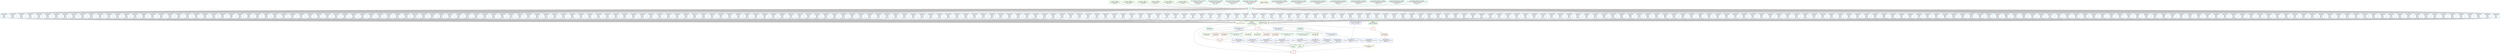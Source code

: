 digraph snakemake_dag {
    graph[bgcolor=white, margin=0];
    node[shape=box, style=rounded, fontname=sans,                 fontsize=10, penwidth=2];
    edge[penwidth=2, color=grey];
	0[label = "all", color = "0.00 0.6 0.85", style="rounded"];
	1[label = "report\nsuffix: pdf", color = "0.34 0.6 0.85", style="rounded"];
	2[label = "copy_report_file\nfilename: supply-shares\nsuffix: png", color = "0.62 0.6 0.85", style="rounded"];
	3[label = "visualise_supply_shares\nplot_suffix: png", color = "0.58 0.6 0.85", style="rounded"];
	4[label = "aggregated_results\nresolution: continental", color = "0.30 0.6 0.85", style="rounded"];
	5[label = "run_continental\noffshore: 100\nroof: 0\nutil: 0\nwind: 0", color = "0.56 0.6 0.85", style="rounded"];
	6[label = "model", color = "0.43 0.6 0.85", style="rounded"];
	7[label = "copy_euro_calliope\ndefinition_file: interest-rate\nsuffix: yaml", color = "0.28 0.6 0.85", style="rounded"];
	8[label = "copy_euro_calliope\ndefinition_file: renewable-techs\nsuffix: yaml", color = "0.28 0.6 0.85", style="rounded"];
	9[label = "copy_euro_calliope\ndefinition_file: storage-techs\nsuffix: yaml", color = "0.28 0.6 0.85", style="rounded"];
	10[label = "copy_euro_calliope\ndefinition_file: link-techs\nsuffix: yaml", color = "0.28 0.6 0.85", style="rounded"];
	11[label = "copy_euro_calliope\ndefinition_file: demand-techs\nsuffix: yaml", color = "0.28 0.6 0.85", style="rounded"];
	12[label = "copy_euro_calliope\ndefinition_file: build-metadata\nsuffix: yaml", color = "0.28 0.6 0.85", style="rounded"];
	13[label = "copy_resolution_specific_euro_calliope\ndefinition_file: locations\nresolution: continental\nsuffix: yaml", color = "0.45 0.6 0.85", style="rounded"];
	14[label = "copy_resolution_specific_euro_calliope\ndefinition_file: link-all-neighbours\nresolution: continental\nsuffix: yaml", color = "0.45 0.6 0.85", style="rounded"];
	15[label = "copy_resolution_specific_euro_calliope\ndefinition_file: electricity-demand\nresolution: continental\nsuffix: csv", color = "0.45 0.6 0.85", style="rounded"];
	16[label = "copy_resolution_specific_euro_calliope\ndefinition_file: directional-rooftop\nresolution: continental\nsuffix: yaml", color = "0.45 0.6 0.85", style="rounded"];
	17[label = "import_restrictions\nresolution: continental", color = "0.22 0.6 0.85", style="rounded"];
	18[label = "copy_resolution_specific_euro_calliope\ndefinition_file: capacityfactors-open-field-pv\nresolution: continental\nsuffix: csv", color = "0.45 0.6 0.85", style="rounded"];
	19[label = "copy_resolution_specific_euro_calliope\ndefinition_file: capacityfactors-rooftop-pv-n\nresolution: continental\nsuffix: csv", color = "0.45 0.6 0.85", style="rounded"];
	20[label = "copy_resolution_specific_euro_calliope\ndefinition_file: capacityfactors-rooftop-pv-e-w\nresolution: continental\nsuffix: csv", color = "0.45 0.6 0.85", style="rounded"];
	21[label = "copy_resolution_specific_euro_calliope\ndefinition_file: capacityfactors-rooftop-pv-s-flat\nresolution: continental\nsuffix: csv", color = "0.45 0.6 0.85", style="rounded"];
	22[label = "copy_resolution_specific_euro_calliope\ndefinition_file: capacityfactors-wind-offshore\nresolution: continental\nsuffix: csv", color = "0.45 0.6 0.85", style="rounded"];
	23[label = "copy_resolution_specific_euro_calliope\ndefinition_file: capacityfactors-wind-onshore\nresolution: continental\nsuffix: csv", color = "0.45 0.6 0.85", style="rounded"];
	24[label = "copy_resolution_specific_euro_calliope\ndefinition_file: capacityfactors-hydro-ror\nresolution: continental\nsuffix: csv", color = "0.45 0.6 0.85", style="rounded"];
	25[label = "copy_resolution_specific_euro_calliope\ndefinition_file: capacityfactors-hydro-reservoir-inflow\nresolution: continental\nsuffix: csv", color = "0.45 0.6 0.85", style="rounded"];
	26[label = "run_continental\noffshore: 90\nroof: 0\nutil: 0\nwind: 10", color = "0.56 0.6 0.85", style="rounded"];
	27[label = "run_continental\noffshore: 80\nroof: 0\nutil: 0\nwind: 20", color = "0.56 0.6 0.85", style="rounded"];
	28[label = "run_continental\noffshore: 70\nroof: 0\nutil: 0\nwind: 30", color = "0.56 0.6 0.85", style="rounded"];
	29[label = "run_continental\noffshore: 60\nroof: 0\nutil: 0\nwind: 40", color = "0.56 0.6 0.85", style="rounded"];
	30[label = "run_continental\noffshore: 50\nroof: 0\nutil: 0\nwind: 50", color = "0.56 0.6 0.85", style="rounded"];
	31[label = "run_continental\noffshore: 40\nroof: 0\nutil: 0\nwind: 60", color = "0.56 0.6 0.85", style="rounded"];
	32[label = "run_continental\noffshore: 30\nroof: 0\nutil: 0\nwind: 70", color = "0.56 0.6 0.85", style="rounded"];
	33[label = "run_continental\noffshore: 20\nroof: 0\nutil: 0\nwind: 80", color = "0.56 0.6 0.85", style="rounded"];
	34[label = "run_continental\noffshore: 10\nroof: 0\nutil: 0\nwind: 90", color = "0.56 0.6 0.85", style="rounded"];
	35[label = "run_continental\noffshore: 0\nroof: 0\nutil: 0\nwind: 100", color = "0.56 0.6 0.85", style="rounded"];
	36[label = "run_continental\noffshore: 90\nroof: 0\nutil: 10\nwind: 0", color = "0.56 0.6 0.85", style="rounded"];
	37[label = "run_continental\noffshore: 80\nroof: 0\nutil: 10\nwind: 10", color = "0.56 0.6 0.85", style="rounded"];
	38[label = "run_continental\noffshore: 70\nroof: 0\nutil: 10\nwind: 20", color = "0.56 0.6 0.85", style="rounded"];
	39[label = "run_continental\noffshore: 60\nroof: 0\nutil: 10\nwind: 30", color = "0.56 0.6 0.85", style="rounded"];
	40[label = "run_continental\noffshore: 50\nroof: 0\nutil: 10\nwind: 40", color = "0.56 0.6 0.85", style="rounded"];
	41[label = "run_continental\noffshore: 40\nroof: 0\nutil: 10\nwind: 50", color = "0.56 0.6 0.85", style="rounded"];
	42[label = "run_continental\noffshore: 30\nroof: 0\nutil: 10\nwind: 60", color = "0.56 0.6 0.85", style="rounded"];
	43[label = "run_continental\noffshore: 20\nroof: 0\nutil: 10\nwind: 70", color = "0.56 0.6 0.85", style="rounded"];
	44[label = "run_continental\noffshore: 10\nroof: 0\nutil: 10\nwind: 80", color = "0.56 0.6 0.85", style="rounded"];
	45[label = "run_continental\noffshore: 0\nroof: 0\nutil: 10\nwind: 90", color = "0.56 0.6 0.85", style="rounded"];
	46[label = "run_continental\noffshore: 80\nroof: 0\nutil: 20\nwind: 0", color = "0.56 0.6 0.85", style="rounded"];
	47[label = "run_continental\noffshore: 70\nroof: 0\nutil: 20\nwind: 10", color = "0.56 0.6 0.85", style="rounded"];
	48[label = "run_continental\noffshore: 60\nroof: 0\nutil: 20\nwind: 20", color = "0.56 0.6 0.85", style="rounded"];
	49[label = "run_continental\noffshore: 50\nroof: 0\nutil: 20\nwind: 30", color = "0.56 0.6 0.85", style="rounded"];
	50[label = "run_continental\noffshore: 40\nroof: 0\nutil: 20\nwind: 40", color = "0.56 0.6 0.85", style="rounded"];
	51[label = "run_continental\noffshore: 30\nroof: 0\nutil: 20\nwind: 50", color = "0.56 0.6 0.85", style="rounded"];
	52[label = "run_continental\noffshore: 20\nroof: 0\nutil: 20\nwind: 60", color = "0.56 0.6 0.85", style="rounded"];
	53[label = "run_continental\noffshore: 10\nroof: 0\nutil: 20\nwind: 70", color = "0.56 0.6 0.85", style="rounded"];
	54[label = "run_continental\noffshore: 0\nroof: 0\nutil: 20\nwind: 80", color = "0.56 0.6 0.85", style="rounded"];
	55[label = "run_continental\noffshore: 70\nroof: 0\nutil: 30\nwind: 0", color = "0.56 0.6 0.85", style="rounded"];
	56[label = "run_continental\noffshore: 60\nroof: 0\nutil: 30\nwind: 10", color = "0.56 0.6 0.85", style="rounded"];
	57[label = "run_continental\noffshore: 50\nroof: 0\nutil: 30\nwind: 20", color = "0.56 0.6 0.85", style="rounded"];
	58[label = "run_continental\noffshore: 40\nroof: 0\nutil: 30\nwind: 30", color = "0.56 0.6 0.85", style="rounded"];
	59[label = "run_continental\noffshore: 30\nroof: 0\nutil: 30\nwind: 40", color = "0.56 0.6 0.85", style="rounded"];
	60[label = "run_continental\noffshore: 20\nroof: 0\nutil: 30\nwind: 50", color = "0.56 0.6 0.85", style="rounded"];
	61[label = "run_continental\noffshore: 10\nroof: 0\nutil: 30\nwind: 60", color = "0.56 0.6 0.85", style="rounded"];
	62[label = "run_continental\noffshore: 0\nroof: 0\nutil: 30\nwind: 70", color = "0.56 0.6 0.85", style="rounded"];
	63[label = "run_continental\noffshore: 60\nroof: 0\nutil: 40\nwind: 0", color = "0.56 0.6 0.85", style="rounded"];
	64[label = "run_continental\noffshore: 50\nroof: 0\nutil: 40\nwind: 10", color = "0.56 0.6 0.85", style="rounded"];
	65[label = "run_continental\noffshore: 40\nroof: 0\nutil: 40\nwind: 20", color = "0.56 0.6 0.85", style="rounded"];
	66[label = "run_continental\noffshore: 30\nroof: 0\nutil: 40\nwind: 30", color = "0.56 0.6 0.85", style="rounded"];
	67[label = "run_continental\noffshore: 20\nroof: 0\nutil: 40\nwind: 40", color = "0.56 0.6 0.85", style="rounded"];
	68[label = "run_continental\noffshore: 10\nroof: 0\nutil: 40\nwind: 50", color = "0.56 0.6 0.85", style="rounded"];
	69[label = "run_continental\noffshore: 0\nroof: 0\nutil: 40\nwind: 60", color = "0.56 0.6 0.85", style="rounded"];
	70[label = "run_continental\noffshore: 50\nroof: 0\nutil: 50\nwind: 0", color = "0.56 0.6 0.85", style="rounded"];
	71[label = "run_continental\noffshore: 40\nroof: 0\nutil: 50\nwind: 10", color = "0.56 0.6 0.85", style="rounded"];
	72[label = "run_continental\noffshore: 30\nroof: 0\nutil: 50\nwind: 20", color = "0.56 0.6 0.85", style="rounded"];
	73[label = "run_continental\noffshore: 20\nroof: 0\nutil: 50\nwind: 30", color = "0.56 0.6 0.85", style="rounded"];
	74[label = "run_continental\noffshore: 10\nroof: 0\nutil: 50\nwind: 40", color = "0.56 0.6 0.85", style="rounded"];
	75[label = "run_continental\noffshore: 0\nroof: 0\nutil: 50\nwind: 50", color = "0.56 0.6 0.85", style="rounded"];
	76[label = "run_continental\noffshore: 40\nroof: 0\nutil: 60\nwind: 0", color = "0.56 0.6 0.85", style="rounded"];
	77[label = "run_continental\noffshore: 30\nroof: 0\nutil: 60\nwind: 10", color = "0.56 0.6 0.85", style="rounded"];
	78[label = "run_continental\noffshore: 20\nroof: 0\nutil: 60\nwind: 20", color = "0.56 0.6 0.85", style="rounded"];
	79[label = "run_continental\noffshore: 10\nroof: 0\nutil: 60\nwind: 30", color = "0.56 0.6 0.85", style="rounded"];
	80[label = "run_continental\noffshore: 0\nroof: 0\nutil: 60\nwind: 40", color = "0.56 0.6 0.85", style="rounded"];
	81[label = "run_continental\noffshore: 30\nroof: 0\nutil: 70\nwind: 0", color = "0.56 0.6 0.85", style="rounded"];
	82[label = "run_continental\noffshore: 20\nroof: 0\nutil: 70\nwind: 10", color = "0.56 0.6 0.85", style="rounded"];
	83[label = "run_continental\noffshore: 10\nroof: 0\nutil: 70\nwind: 20", color = "0.56 0.6 0.85", style="rounded"];
	84[label = "run_continental\noffshore: 0\nroof: 0\nutil: 70\nwind: 30", color = "0.56 0.6 0.85", style="rounded"];
	85[label = "run_continental\noffshore: 20\nroof: 0\nutil: 80\nwind: 0", color = "0.56 0.6 0.85", style="rounded"];
	86[label = "run_continental\noffshore: 10\nroof: 0\nutil: 80\nwind: 10", color = "0.56 0.6 0.85", style="rounded"];
	87[label = "run_continental\noffshore: 0\nroof: 0\nutil: 80\nwind: 20", color = "0.56 0.6 0.85", style="rounded"];
	88[label = "run_continental\noffshore: 10\nroof: 0\nutil: 90\nwind: 0", color = "0.56 0.6 0.85", style="rounded"];
	89[label = "run_continental\noffshore: 0\nroof: 0\nutil: 90\nwind: 10", color = "0.56 0.6 0.85", style="rounded"];
	90[label = "run_continental\noffshore: 0\nroof: 0\nutil: 100\nwind: 0", color = "0.56 0.6 0.85", style="rounded"];
	91[label = "run_continental\noffshore: 90\nroof: 10\nutil: 0\nwind: 0", color = "0.56 0.6 0.85", style="rounded"];
	92[label = "run_continental\noffshore: 80\nroof: 10\nutil: 0\nwind: 10", color = "0.56 0.6 0.85", style="rounded"];
	93[label = "run_continental\noffshore: 70\nroof: 10\nutil: 0\nwind: 20", color = "0.56 0.6 0.85", style="rounded"];
	94[label = "run_continental\noffshore: 60\nroof: 10\nutil: 0\nwind: 30", color = "0.56 0.6 0.85", style="rounded"];
	95[label = "run_continental\noffshore: 50\nroof: 10\nutil: 0\nwind: 40", color = "0.56 0.6 0.85", style="rounded"];
	96[label = "run_continental\noffshore: 40\nroof: 10\nutil: 0\nwind: 50", color = "0.56 0.6 0.85", style="rounded"];
	97[label = "run_continental\noffshore: 30\nroof: 10\nutil: 0\nwind: 60", color = "0.56 0.6 0.85", style="rounded"];
	98[label = "run_continental\noffshore: 20\nroof: 10\nutil: 0\nwind: 70", color = "0.56 0.6 0.85", style="rounded"];
	99[label = "run_continental\noffshore: 10\nroof: 10\nutil: 0\nwind: 80", color = "0.56 0.6 0.85", style="rounded"];
	100[label = "run_continental\noffshore: 0\nroof: 10\nutil: 0\nwind: 90", color = "0.56 0.6 0.85", style="rounded"];
	101[label = "run_continental\noffshore: 80\nroof: 10\nutil: 10\nwind: 0", color = "0.56 0.6 0.85", style="rounded"];
	102[label = "run_continental\noffshore: 70\nroof: 10\nutil: 10\nwind: 10", color = "0.56 0.6 0.85", style="rounded"];
	103[label = "run_continental\noffshore: 60\nroof: 10\nutil: 10\nwind: 20", color = "0.56 0.6 0.85", style="rounded"];
	104[label = "run_continental\noffshore: 50\nroof: 10\nutil: 10\nwind: 30", color = "0.56 0.6 0.85", style="rounded"];
	105[label = "run_continental\noffshore: 40\nroof: 10\nutil: 10\nwind: 40", color = "0.56 0.6 0.85", style="rounded"];
	106[label = "run_continental\noffshore: 30\nroof: 10\nutil: 10\nwind: 50", color = "0.56 0.6 0.85", style="rounded"];
	107[label = "run_continental\noffshore: 20\nroof: 10\nutil: 10\nwind: 60", color = "0.56 0.6 0.85", style="rounded"];
	108[label = "run_continental\noffshore: 10\nroof: 10\nutil: 10\nwind: 70", color = "0.56 0.6 0.85", style="rounded"];
	109[label = "run_continental\noffshore: 0\nroof: 10\nutil: 10\nwind: 80", color = "0.56 0.6 0.85", style="rounded"];
	110[label = "run_continental\noffshore: 70\nroof: 10\nutil: 20\nwind: 0", color = "0.56 0.6 0.85", style="rounded"];
	111[label = "run_continental\noffshore: 60\nroof: 10\nutil: 20\nwind: 10", color = "0.56 0.6 0.85", style="rounded"];
	112[label = "run_continental\noffshore: 50\nroof: 10\nutil: 20\nwind: 20", color = "0.56 0.6 0.85", style="rounded"];
	113[label = "run_continental\noffshore: 40\nroof: 10\nutil: 20\nwind: 30", color = "0.56 0.6 0.85", style="rounded"];
	114[label = "run_continental\noffshore: 30\nroof: 10\nutil: 20\nwind: 40", color = "0.56 0.6 0.85", style="rounded"];
	115[label = "run_continental\noffshore: 20\nroof: 10\nutil: 20\nwind: 50", color = "0.56 0.6 0.85", style="rounded"];
	116[label = "run_continental\noffshore: 10\nroof: 10\nutil: 20\nwind: 60", color = "0.56 0.6 0.85", style="rounded"];
	117[label = "run_continental\noffshore: 0\nroof: 10\nutil: 20\nwind: 70", color = "0.56 0.6 0.85", style="rounded"];
	118[label = "run_continental\noffshore: 60\nroof: 10\nutil: 30\nwind: 0", color = "0.56 0.6 0.85", style="rounded"];
	119[label = "run_continental\noffshore: 50\nroof: 10\nutil: 30\nwind: 10", color = "0.56 0.6 0.85", style="rounded"];
	120[label = "run_continental\noffshore: 40\nroof: 10\nutil: 30\nwind: 20", color = "0.56 0.6 0.85", style="rounded"];
	121[label = "run_continental\noffshore: 30\nroof: 10\nutil: 30\nwind: 30", color = "0.56 0.6 0.85", style="rounded"];
	122[label = "run_continental\noffshore: 20\nroof: 10\nutil: 30\nwind: 40", color = "0.56 0.6 0.85", style="rounded"];
	123[label = "run_continental\noffshore: 10\nroof: 10\nutil: 30\nwind: 50", color = "0.56 0.6 0.85", style="rounded"];
	124[label = "run_continental\noffshore: 0\nroof: 10\nutil: 30\nwind: 60", color = "0.56 0.6 0.85", style="rounded"];
	125[label = "run_continental\noffshore: 50\nroof: 10\nutil: 40\nwind: 0", color = "0.56 0.6 0.85", style="rounded"];
	126[label = "run_continental\noffshore: 40\nroof: 10\nutil: 40\nwind: 10", color = "0.56 0.6 0.85", style="rounded"];
	127[label = "run_continental\noffshore: 30\nroof: 10\nutil: 40\nwind: 20", color = "0.56 0.6 0.85", style="rounded"];
	128[label = "run_continental\noffshore: 20\nroof: 10\nutil: 40\nwind: 30", color = "0.56 0.6 0.85", style="rounded"];
	129[label = "run_continental\noffshore: 10\nroof: 10\nutil: 40\nwind: 40", color = "0.56 0.6 0.85", style="rounded"];
	130[label = "run_continental\noffshore: 0\nroof: 10\nutil: 40\nwind: 50", color = "0.56 0.6 0.85", style="rounded"];
	131[label = "run_continental\noffshore: 40\nroof: 10\nutil: 50\nwind: 0", color = "0.56 0.6 0.85", style="rounded"];
	132[label = "run_continental\noffshore: 30\nroof: 10\nutil: 50\nwind: 10", color = "0.56 0.6 0.85", style="rounded"];
	133[label = "run_continental\noffshore: 20\nroof: 10\nutil: 50\nwind: 20", color = "0.56 0.6 0.85", style="rounded"];
	134[label = "run_continental\noffshore: 10\nroof: 10\nutil: 50\nwind: 30", color = "0.56 0.6 0.85", style="rounded"];
	135[label = "run_continental\noffshore: 0\nroof: 10\nutil: 50\nwind: 40", color = "0.56 0.6 0.85", style="rounded"];
	136[label = "run_continental\noffshore: 30\nroof: 10\nutil: 60\nwind: 0", color = "0.56 0.6 0.85", style="rounded"];
	137[label = "run_continental\noffshore: 20\nroof: 10\nutil: 60\nwind: 10", color = "0.56 0.6 0.85", style="rounded"];
	138[label = "run_continental\noffshore: 10\nroof: 10\nutil: 60\nwind: 20", color = "0.56 0.6 0.85", style="rounded"];
	139[label = "run_continental\noffshore: 0\nroof: 10\nutil: 60\nwind: 30", color = "0.56 0.6 0.85", style="rounded"];
	140[label = "run_continental\noffshore: 20\nroof: 10\nutil: 70\nwind: 0", color = "0.56 0.6 0.85", style="rounded"];
	141[label = "run_continental\noffshore: 10\nroof: 10\nutil: 70\nwind: 10", color = "0.56 0.6 0.85", style="rounded"];
	142[label = "run_continental\noffshore: 0\nroof: 10\nutil: 70\nwind: 20", color = "0.56 0.6 0.85", style="rounded"];
	143[label = "run_continental\noffshore: 10\nroof: 10\nutil: 80\nwind: 0", color = "0.56 0.6 0.85", style="rounded"];
	144[label = "run_continental\noffshore: 0\nroof: 10\nutil: 80\nwind: 10", color = "0.56 0.6 0.85", style="rounded"];
	145[label = "run_continental\noffshore: 0\nroof: 10\nutil: 90\nwind: 0", color = "0.56 0.6 0.85", style="rounded"];
	146[label = "run_continental\noffshore: 80\nroof: 20\nutil: 0\nwind: 0", color = "0.56 0.6 0.85", style="rounded"];
	147[label = "run_continental\noffshore: 70\nroof: 20\nutil: 0\nwind: 10", color = "0.56 0.6 0.85", style="rounded"];
	148[label = "run_continental\noffshore: 60\nroof: 20\nutil: 0\nwind: 20", color = "0.56 0.6 0.85", style="rounded"];
	149[label = "run_continental\noffshore: 50\nroof: 20\nutil: 0\nwind: 30", color = "0.56 0.6 0.85", style="rounded"];
	150[label = "run_continental\noffshore: 40\nroof: 20\nutil: 0\nwind: 40", color = "0.56 0.6 0.85", style="rounded"];
	151[label = "run_continental\noffshore: 30\nroof: 20\nutil: 0\nwind: 50", color = "0.56 0.6 0.85", style="rounded"];
	152[label = "run_continental\noffshore: 20\nroof: 20\nutil: 0\nwind: 60", color = "0.56 0.6 0.85", style="rounded"];
	153[label = "run_continental\noffshore: 10\nroof: 20\nutil: 0\nwind: 70", color = "0.56 0.6 0.85", style="rounded"];
	154[label = "run_continental\noffshore: 0\nroof: 20\nutil: 0\nwind: 80", color = "0.56 0.6 0.85", style="rounded"];
	155[label = "run_continental\noffshore: 70\nroof: 20\nutil: 10\nwind: 0", color = "0.56 0.6 0.85", style="rounded"];
	156[label = "run_continental\noffshore: 60\nroof: 20\nutil: 10\nwind: 10", color = "0.56 0.6 0.85", style="rounded"];
	157[label = "run_continental\noffshore: 50\nroof: 20\nutil: 10\nwind: 20", color = "0.56 0.6 0.85", style="rounded"];
	158[label = "run_continental\noffshore: 40\nroof: 20\nutil: 10\nwind: 30", color = "0.56 0.6 0.85", style="rounded"];
	159[label = "run_continental\noffshore: 30\nroof: 20\nutil: 10\nwind: 40", color = "0.56 0.6 0.85", style="rounded"];
	160[label = "run_continental\noffshore: 20\nroof: 20\nutil: 10\nwind: 50", color = "0.56 0.6 0.85", style="rounded"];
	161[label = "run_continental\noffshore: 10\nroof: 20\nutil: 10\nwind: 60", color = "0.56 0.6 0.85", style="rounded"];
	162[label = "run_continental\noffshore: 0\nroof: 20\nutil: 10\nwind: 70", color = "0.56 0.6 0.85", style="rounded"];
	163[label = "run_continental\noffshore: 60\nroof: 20\nutil: 20\nwind: 0", color = "0.56 0.6 0.85", style="rounded"];
	164[label = "run_continental\noffshore: 50\nroof: 20\nutil: 20\nwind: 10", color = "0.56 0.6 0.85", style="rounded"];
	165[label = "run_continental\noffshore: 40\nroof: 20\nutil: 20\nwind: 20", color = "0.56 0.6 0.85", style="rounded"];
	166[label = "run_continental\noffshore: 30\nroof: 20\nutil: 20\nwind: 30", color = "0.56 0.6 0.85", style="rounded"];
	167[label = "run_continental\noffshore: 20\nroof: 20\nutil: 20\nwind: 40", color = "0.56 0.6 0.85", style="rounded"];
	168[label = "run_continental\noffshore: 10\nroof: 20\nutil: 20\nwind: 50", color = "0.56 0.6 0.85", style="rounded"];
	169[label = "run_continental\noffshore: 0\nroof: 20\nutil: 20\nwind: 60", color = "0.56 0.6 0.85", style="rounded"];
	170[label = "run_continental\noffshore: 50\nroof: 20\nutil: 30\nwind: 0", color = "0.56 0.6 0.85", style="rounded"];
	171[label = "run_continental\noffshore: 40\nroof: 20\nutil: 30\nwind: 10", color = "0.56 0.6 0.85", style="rounded"];
	172[label = "run_continental\noffshore: 30\nroof: 20\nutil: 30\nwind: 20", color = "0.56 0.6 0.85", style="rounded"];
	173[label = "run_continental\noffshore: 20\nroof: 20\nutil: 30\nwind: 30", color = "0.56 0.6 0.85", style="rounded"];
	174[label = "run_continental\noffshore: 10\nroof: 20\nutil: 30\nwind: 40", color = "0.56 0.6 0.85", style="rounded"];
	175[label = "run_continental\noffshore: 0\nroof: 20\nutil: 30\nwind: 50", color = "0.56 0.6 0.85", style="rounded"];
	176[label = "run_continental\noffshore: 40\nroof: 20\nutil: 40\nwind: 0", color = "0.56 0.6 0.85", style="rounded"];
	177[label = "run_continental\noffshore: 30\nroof: 20\nutil: 40\nwind: 10", color = "0.56 0.6 0.85", style="rounded"];
	178[label = "run_continental\noffshore: 20\nroof: 20\nutil: 40\nwind: 20", color = "0.56 0.6 0.85", style="rounded"];
	179[label = "run_continental\noffshore: 10\nroof: 20\nutil: 40\nwind: 30", color = "0.56 0.6 0.85", style="rounded"];
	180[label = "run_continental\noffshore: 0\nroof: 20\nutil: 40\nwind: 40", color = "0.56 0.6 0.85", style="rounded"];
	181[label = "run_continental\noffshore: 30\nroof: 20\nutil: 50\nwind: 0", color = "0.56 0.6 0.85", style="rounded"];
	182[label = "run_continental\noffshore: 20\nroof: 20\nutil: 50\nwind: 10", color = "0.56 0.6 0.85", style="rounded"];
	183[label = "run_continental\noffshore: 10\nroof: 20\nutil: 50\nwind: 20", color = "0.56 0.6 0.85", style="rounded"];
	184[label = "run_continental\noffshore: 0\nroof: 20\nutil: 50\nwind: 30", color = "0.56 0.6 0.85", style="rounded"];
	185[label = "run_continental\noffshore: 20\nroof: 20\nutil: 60\nwind: 0", color = "0.56 0.6 0.85", style="rounded"];
	186[label = "run_continental\noffshore: 10\nroof: 20\nutil: 60\nwind: 10", color = "0.56 0.6 0.85", style="rounded"];
	187[label = "run_continental\noffshore: 0\nroof: 20\nutil: 60\nwind: 20", color = "0.56 0.6 0.85", style="rounded"];
	188[label = "run_continental\noffshore: 10\nroof: 20\nutil: 70\nwind: 0", color = "0.56 0.6 0.85", style="rounded"];
	189[label = "run_continental\noffshore: 0\nroof: 20\nutil: 70\nwind: 10", color = "0.56 0.6 0.85", style="rounded"];
	190[label = "run_continental\noffshore: 0\nroof: 20\nutil: 80\nwind: 0", color = "0.56 0.6 0.85", style="rounded"];
	191[label = "run_continental\noffshore: 70\nroof: 30\nutil: 0\nwind: 0", color = "0.56 0.6 0.85", style="rounded"];
	192[label = "run_continental\noffshore: 60\nroof: 30\nutil: 0\nwind: 10", color = "0.56 0.6 0.85", style="rounded"];
	193[label = "run_continental\noffshore: 50\nroof: 30\nutil: 0\nwind: 20", color = "0.56 0.6 0.85", style="rounded"];
	194[label = "run_continental\noffshore: 40\nroof: 30\nutil: 0\nwind: 30", color = "0.56 0.6 0.85", style="rounded"];
	195[label = "run_continental\noffshore: 30\nroof: 30\nutil: 0\nwind: 40", color = "0.56 0.6 0.85", style="rounded"];
	196[label = "run_continental\noffshore: 20\nroof: 30\nutil: 0\nwind: 50", color = "0.56 0.6 0.85", style="rounded"];
	197[label = "run_continental\noffshore: 10\nroof: 30\nutil: 0\nwind: 60", color = "0.56 0.6 0.85", style="rounded"];
	198[label = "run_continental\noffshore: 0\nroof: 30\nutil: 0\nwind: 70", color = "0.56 0.6 0.85", style="rounded"];
	199[label = "run_continental\noffshore: 60\nroof: 30\nutil: 10\nwind: 0", color = "0.56 0.6 0.85", style="rounded"];
	200[label = "run_continental\noffshore: 50\nroof: 30\nutil: 10\nwind: 10", color = "0.56 0.6 0.85", style="rounded"];
	201[label = "run_continental\noffshore: 40\nroof: 30\nutil: 10\nwind: 20", color = "0.56 0.6 0.85", style="rounded"];
	202[label = "run_continental\noffshore: 30\nroof: 30\nutil: 10\nwind: 30", color = "0.56 0.6 0.85", style="rounded"];
	203[label = "run_continental\noffshore: 20\nroof: 30\nutil: 10\nwind: 40", color = "0.56 0.6 0.85", style="rounded"];
	204[label = "run_continental\noffshore: 10\nroof: 30\nutil: 10\nwind: 50", color = "0.56 0.6 0.85", style="rounded"];
	205[label = "run_continental\noffshore: 0\nroof: 30\nutil: 10\nwind: 60", color = "0.56 0.6 0.85", style="rounded"];
	206[label = "run_continental\noffshore: 50\nroof: 30\nutil: 20\nwind: 0", color = "0.56 0.6 0.85", style="rounded"];
	207[label = "run_continental\noffshore: 40\nroof: 30\nutil: 20\nwind: 10", color = "0.56 0.6 0.85", style="rounded"];
	208[label = "run_continental\noffshore: 30\nroof: 30\nutil: 20\nwind: 20", color = "0.56 0.6 0.85", style="rounded"];
	209[label = "run_continental\noffshore: 20\nroof: 30\nutil: 20\nwind: 30", color = "0.56 0.6 0.85", style="rounded"];
	210[label = "run_continental\noffshore: 10\nroof: 30\nutil: 20\nwind: 40", color = "0.56 0.6 0.85", style="rounded"];
	211[label = "run_continental\noffshore: 0\nroof: 30\nutil: 20\nwind: 50", color = "0.56 0.6 0.85", style="rounded"];
	212[label = "run_continental\noffshore: 40\nroof: 30\nutil: 30\nwind: 0", color = "0.56 0.6 0.85", style="rounded"];
	213[label = "run_continental\noffshore: 30\nroof: 30\nutil: 30\nwind: 10", color = "0.56 0.6 0.85", style="rounded"];
	214[label = "run_continental\noffshore: 20\nroof: 30\nutil: 30\nwind: 20", color = "0.56 0.6 0.85", style="rounded"];
	215[label = "run_continental\noffshore: 10\nroof: 30\nutil: 30\nwind: 30", color = "0.56 0.6 0.85", style="rounded"];
	216[label = "run_continental\noffshore: 0\nroof: 30\nutil: 30\nwind: 40", color = "0.56 0.6 0.85", style="rounded"];
	217[label = "run_continental\noffshore: 30\nroof: 30\nutil: 40\nwind: 0", color = "0.56 0.6 0.85", style="rounded"];
	218[label = "run_continental\noffshore: 20\nroof: 30\nutil: 40\nwind: 10", color = "0.56 0.6 0.85", style="rounded"];
	219[label = "run_continental\noffshore: 10\nroof: 30\nutil: 40\nwind: 20", color = "0.56 0.6 0.85", style="rounded"];
	220[label = "run_continental\noffshore: 0\nroof: 30\nutil: 40\nwind: 30", color = "0.56 0.6 0.85", style="rounded"];
	221[label = "run_continental\noffshore: 20\nroof: 30\nutil: 50\nwind: 0", color = "0.56 0.6 0.85", style="rounded"];
	222[label = "run_continental\noffshore: 10\nroof: 30\nutil: 50\nwind: 10", color = "0.56 0.6 0.85", style="rounded"];
	223[label = "run_continental\noffshore: 0\nroof: 30\nutil: 50\nwind: 20", color = "0.56 0.6 0.85", style="rounded"];
	224[label = "run_continental\noffshore: 10\nroof: 30\nutil: 60\nwind: 0", color = "0.56 0.6 0.85", style="rounded"];
	225[label = "run_continental\noffshore: 0\nroof: 30\nutil: 60\nwind: 10", color = "0.56 0.6 0.85", style="rounded"];
	226[label = "run_continental\noffshore: 0\nroof: 30\nutil: 70\nwind: 0", color = "0.56 0.6 0.85", style="rounded"];
	227[label = "run_continental\noffshore: 60\nroof: 40\nutil: 0\nwind: 0", color = "0.56 0.6 0.85", style="rounded"];
	228[label = "run_continental\noffshore: 50\nroof: 40\nutil: 0\nwind: 10", color = "0.56 0.6 0.85", style="rounded"];
	229[label = "run_continental\noffshore: 40\nroof: 40\nutil: 0\nwind: 20", color = "0.56 0.6 0.85", style="rounded"];
	230[label = "run_continental\noffshore: 30\nroof: 40\nutil: 0\nwind: 30", color = "0.56 0.6 0.85", style="rounded"];
	231[label = "run_continental\noffshore: 20\nroof: 40\nutil: 0\nwind: 40", color = "0.56 0.6 0.85", style="rounded"];
	232[label = "run_continental\noffshore: 10\nroof: 40\nutil: 0\nwind: 50", color = "0.56 0.6 0.85", style="rounded"];
	233[label = "run_continental\noffshore: 0\nroof: 40\nutil: 0\nwind: 60", color = "0.56 0.6 0.85", style="rounded"];
	234[label = "run_continental\noffshore: 50\nroof: 40\nutil: 10\nwind: 0", color = "0.56 0.6 0.85", style="rounded"];
	235[label = "run_continental\noffshore: 40\nroof: 40\nutil: 10\nwind: 10", color = "0.56 0.6 0.85", style="rounded"];
	236[label = "run_continental\noffshore: 30\nroof: 40\nutil: 10\nwind: 20", color = "0.56 0.6 0.85", style="rounded"];
	237[label = "run_continental\noffshore: 20\nroof: 40\nutil: 10\nwind: 30", color = "0.56 0.6 0.85", style="rounded"];
	238[label = "run_continental\noffshore: 10\nroof: 40\nutil: 10\nwind: 40", color = "0.56 0.6 0.85", style="rounded"];
	239[label = "run_continental\noffshore: 0\nroof: 40\nutil: 10\nwind: 50", color = "0.56 0.6 0.85", style="rounded"];
	240[label = "run_continental\noffshore: 40\nroof: 40\nutil: 20\nwind: 0", color = "0.56 0.6 0.85", style="rounded"];
	241[label = "run_continental\noffshore: 30\nroof: 40\nutil: 20\nwind: 10", color = "0.56 0.6 0.85", style="rounded"];
	242[label = "run_continental\noffshore: 20\nroof: 40\nutil: 20\nwind: 20", color = "0.56 0.6 0.85", style="rounded"];
	243[label = "run_continental\noffshore: 10\nroof: 40\nutil: 20\nwind: 30", color = "0.56 0.6 0.85", style="rounded"];
	244[label = "run_continental\noffshore: 0\nroof: 40\nutil: 20\nwind: 40", color = "0.56 0.6 0.85", style="rounded"];
	245[label = "run_continental\noffshore: 30\nroof: 40\nutil: 30\nwind: 0", color = "0.56 0.6 0.85", style="rounded"];
	246[label = "run_continental\noffshore: 20\nroof: 40\nutil: 30\nwind: 10", color = "0.56 0.6 0.85", style="rounded"];
	247[label = "run_continental\noffshore: 10\nroof: 40\nutil: 30\nwind: 20", color = "0.56 0.6 0.85", style="rounded"];
	248[label = "run_continental\noffshore: 0\nroof: 40\nutil: 30\nwind: 30", color = "0.56 0.6 0.85", style="rounded"];
	249[label = "run_continental\noffshore: 20\nroof: 40\nutil: 40\nwind: 0", color = "0.56 0.6 0.85", style="rounded"];
	250[label = "run_continental\noffshore: 10\nroof: 40\nutil: 40\nwind: 10", color = "0.56 0.6 0.85", style="rounded"];
	251[label = "run_continental\noffshore: 0\nroof: 40\nutil: 40\nwind: 20", color = "0.56 0.6 0.85", style="rounded"];
	252[label = "run_continental\noffshore: 10\nroof: 40\nutil: 50\nwind: 0", color = "0.56 0.6 0.85", style="rounded"];
	253[label = "run_continental\noffshore: 0\nroof: 40\nutil: 50\nwind: 10", color = "0.56 0.6 0.85", style="rounded"];
	254[label = "run_continental\noffshore: 0\nroof: 40\nutil: 60\nwind: 0", color = "0.56 0.6 0.85", style="rounded"];
	255[label = "run_continental\noffshore: 50\nroof: 50\nutil: 0\nwind: 0", color = "0.56 0.6 0.85", style="rounded"];
	256[label = "run_continental\noffshore: 40\nroof: 50\nutil: 0\nwind: 10", color = "0.56 0.6 0.85", style="rounded"];
	257[label = "run_continental\noffshore: 30\nroof: 50\nutil: 0\nwind: 20", color = "0.56 0.6 0.85", style="rounded"];
	258[label = "run_continental\noffshore: 20\nroof: 50\nutil: 0\nwind: 30", color = "0.56 0.6 0.85", style="rounded"];
	259[label = "run_continental\noffshore: 10\nroof: 50\nutil: 0\nwind: 40", color = "0.56 0.6 0.85", style="rounded"];
	260[label = "run_continental\noffshore: 0\nroof: 50\nutil: 0\nwind: 50", color = "0.56 0.6 0.85", style="rounded"];
	261[label = "run_continental\noffshore: 40\nroof: 50\nutil: 10\nwind: 0", color = "0.56 0.6 0.85", style="rounded"];
	262[label = "run_continental\noffshore: 30\nroof: 50\nutil: 10\nwind: 10", color = "0.56 0.6 0.85", style="rounded"];
	263[label = "run_continental\noffshore: 20\nroof: 50\nutil: 10\nwind: 20", color = "0.56 0.6 0.85", style="rounded"];
	264[label = "run_continental\noffshore: 10\nroof: 50\nutil: 10\nwind: 30", color = "0.56 0.6 0.85", style="rounded"];
	265[label = "run_continental\noffshore: 0\nroof: 50\nutil: 10\nwind: 40", color = "0.56 0.6 0.85", style="rounded"];
	266[label = "run_continental\noffshore: 30\nroof: 50\nutil: 20\nwind: 0", color = "0.56 0.6 0.85", style="rounded"];
	267[label = "run_continental\noffshore: 20\nroof: 50\nutil: 20\nwind: 10", color = "0.56 0.6 0.85", style="rounded"];
	268[label = "run_continental\noffshore: 10\nroof: 50\nutil: 20\nwind: 20", color = "0.56 0.6 0.85", style="rounded"];
	269[label = "run_continental\noffshore: 0\nroof: 50\nutil: 20\nwind: 30", color = "0.56 0.6 0.85", style="rounded"];
	270[label = "run_continental\noffshore: 20\nroof: 50\nutil: 30\nwind: 0", color = "0.56 0.6 0.85", style="rounded"];
	271[label = "run_continental\noffshore: 10\nroof: 50\nutil: 30\nwind: 10", color = "0.56 0.6 0.85", style="rounded"];
	272[label = "run_continental\noffshore: 0\nroof: 50\nutil: 30\nwind: 20", color = "0.56 0.6 0.85", style="rounded"];
	273[label = "run_continental\noffshore: 10\nroof: 50\nutil: 40\nwind: 0", color = "0.56 0.6 0.85", style="rounded"];
	274[label = "run_continental\noffshore: 0\nroof: 50\nutil: 40\nwind: 10", color = "0.56 0.6 0.85", style="rounded"];
	275[label = "run_continental\noffshore: 0\nroof: 50\nutil: 50\nwind: 0", color = "0.56 0.6 0.85", style="rounded"];
	276[label = "run_continental\noffshore: 40\nroof: 60\nutil: 0\nwind: 0", color = "0.56 0.6 0.85", style="rounded"];
	277[label = "run_continental\noffshore: 30\nroof: 60\nutil: 0\nwind: 10", color = "0.56 0.6 0.85", style="rounded"];
	278[label = "run_continental\noffshore: 20\nroof: 60\nutil: 0\nwind: 20", color = "0.56 0.6 0.85", style="rounded"];
	279[label = "run_continental\noffshore: 10\nroof: 60\nutil: 0\nwind: 30", color = "0.56 0.6 0.85", style="rounded"];
	280[label = "run_continental\noffshore: 0\nroof: 60\nutil: 0\nwind: 40", color = "0.56 0.6 0.85", style="rounded"];
	281[label = "run_continental\noffshore: 30\nroof: 60\nutil: 10\nwind: 0", color = "0.56 0.6 0.85", style="rounded"];
	282[label = "run_continental\noffshore: 20\nroof: 60\nutil: 10\nwind: 10", color = "0.56 0.6 0.85", style="rounded"];
	283[label = "run_continental\noffshore: 10\nroof: 60\nutil: 10\nwind: 20", color = "0.56 0.6 0.85", style="rounded"];
	284[label = "run_continental\noffshore: 0\nroof: 60\nutil: 10\nwind: 30", color = "0.56 0.6 0.85", style="rounded"];
	285[label = "run_continental\noffshore: 20\nroof: 60\nutil: 20\nwind: 0", color = "0.56 0.6 0.85", style="rounded"];
	286[label = "run_continental\noffshore: 10\nroof: 60\nutil: 20\nwind: 10", color = "0.56 0.6 0.85", style="rounded"];
	287[label = "run_continental\noffshore: 0\nroof: 60\nutil: 20\nwind: 20", color = "0.56 0.6 0.85", style="rounded"];
	288[label = "run_continental\noffshore: 10\nroof: 60\nutil: 30\nwind: 0", color = "0.56 0.6 0.85", style="rounded"];
	289[label = "run_continental\noffshore: 0\nroof: 60\nutil: 30\nwind: 10", color = "0.56 0.6 0.85", style="rounded"];
	290[label = "run_continental\noffshore: 0\nroof: 60\nutil: 40\nwind: 0", color = "0.56 0.6 0.85", style="rounded"];
	291[label = "run_continental\noffshore: 30\nroof: 70\nutil: 0\nwind: 0", color = "0.56 0.6 0.85", style="rounded"];
	292[label = "run_continental\noffshore: 20\nroof: 70\nutil: 0\nwind: 10", color = "0.56 0.6 0.85", style="rounded"];
	293[label = "run_continental\noffshore: 10\nroof: 70\nutil: 0\nwind: 20", color = "0.56 0.6 0.85", style="rounded"];
	294[label = "run_continental\noffshore: 0\nroof: 70\nutil: 0\nwind: 30", color = "0.56 0.6 0.85", style="rounded"];
	295[label = "run_continental\noffshore: 20\nroof: 70\nutil: 10\nwind: 0", color = "0.56 0.6 0.85", style="rounded"];
	296[label = "run_continental\noffshore: 10\nroof: 70\nutil: 10\nwind: 10", color = "0.56 0.6 0.85", style="rounded"];
	297[label = "run_continental\noffshore: 0\nroof: 70\nutil: 10\nwind: 20", color = "0.56 0.6 0.85", style="rounded"];
	298[label = "run_continental\noffshore: 10\nroof: 70\nutil: 20\nwind: 0", color = "0.56 0.6 0.85", style="rounded"];
	299[label = "run_continental\noffshore: 0\nroof: 70\nutil: 20\nwind: 10", color = "0.56 0.6 0.85", style="rounded"];
	300[label = "run_continental\noffshore: 0\nroof: 70\nutil: 30\nwind: 0", color = "0.56 0.6 0.85", style="rounded"];
	301[label = "run_continental\noffshore: 20\nroof: 80\nutil: 0\nwind: 0", color = "0.56 0.6 0.85", style="rounded"];
	302[label = "run_continental\noffshore: 10\nroof: 80\nutil: 0\nwind: 10", color = "0.56 0.6 0.85", style="rounded"];
	303[label = "run_continental\noffshore: 0\nroof: 80\nutil: 0\nwind: 20", color = "0.56 0.6 0.85", style="rounded"];
	304[label = "run_continental\noffshore: 10\nroof: 80\nutil: 10\nwind: 0", color = "0.56 0.6 0.85", style="rounded"];
	305[label = "run_continental\noffshore: 0\nroof: 80\nutil: 10\nwind: 10", color = "0.56 0.6 0.85", style="rounded"];
	306[label = "run_continental\noffshore: 0\nroof: 80\nutil: 20\nwind: 0", color = "0.56 0.6 0.85", style="rounded"];
	307[label = "run_continental\noffshore: 10\nroof: 90\nutil: 0\nwind: 0", color = "0.56 0.6 0.85", style="rounded"];
	308[label = "run_continental\noffshore: 0\nroof: 90\nutil: 0\nwind: 10", color = "0.56 0.6 0.85", style="rounded"];
	309[label = "run_continental\noffshore: 0\nroof: 90\nutil: 10\nwind: 0", color = "0.56 0.6 0.85", style="rounded"];
	310[label = "run_continental\noffshore: 0\nroof: 100\nutil: 0\nwind: 0", color = "0.56 0.6 0.85", style="rounded"];
	311[label = "copy_report_file\nfilename: land-use/observations\nsuffix: png", color = "0.62 0.6 0.85", style="rounded"];
	312[label = "plot_observations\nplot_suffix: png", color = "0.26 0.6 0.85", style="rounded"];
	313[label = "xy", color = "0.02 0.6 0.85", style="rounded"];
	314[label = "sample_x\nland: land-use\nresolution: continental", color = "0.32 0.6 0.85", style="rounded"];
	315[label = "copy_report_file\nfilename: land-use/ternary\nsuffix: png", color = "0.62 0.6 0.85", style="rounded"];
	316[label = "ternary_plots\nplot_suffix: png", color = "0.06 0.6 0.85", style="rounded"];
	317[label = "copy_report_file\nfilename: land-use/technology\nsuffix: png", color = "0.62 0.6 0.85", style="rounded"];
	318[label = "technology_plot\nplot_suffix: png", color = "0.09 0.6 0.85", style="rounded"];
	319[label = "copy_report_file\nfilename: land-use/boxenplot-absolute\nsuffix: png", color = "0.62 0.6 0.85", style="rounded"];
	320[label = "absolute_boxenplot_uncertainty\nplot_suffix: png", color = "0.39 0.6 0.85", style="rounded"];
	321[label = "copy_report_file\nfilename: land-use/wind\nsuffix: png", color = "0.62 0.6 0.85", style="rounded"];
	322[label = "wind_share_plot\nplot_suffix: png", color = "0.24 0.6 0.85", style="rounded"];
	323[label = "copy_report_file\nfilename: flexibility\nsuffix: png", color = "0.62 0.6 0.85", style="rounded"];
	324[label = "flexibility_plot\nplot_suffix: png", color = "0.47 0.6 0.85", style="rounded"];
	325[label = "copy_report_file\nfilename: overview-cost-assumptions\nsuffix: csv", color = "0.62 0.6 0.85", style="rounded"];
	326[label = "overview_cost_assumptions\nresolution: continental", color = "0.65 0.6 0.85", style="rounded"];
	327[label = "copy_report_file\nfilename: overview-uncertain-parameters\nsuffix: csv", color = "0.62 0.6 0.85", style="rounded"];
	328[label = "overview_uncertainty_parameters\nresolution: continental", color = "0.41 0.6 0.85", style="rounded"];
	329[label = "report\nsuffix: docx", color = "0.34 0.6 0.85", style="rounded"];
	330[label = "supplementary_material\nsuffix: pdf", color = "0.17 0.6 0.85", style="rounded"];
	331[label = "copy_report_file\nfilename: land-use/map-land-requirements\nsuffix: png", color = "0.62 0.6 0.85", style="rounded"];
	332[label = "map_land_requirements\nplot_suffix: png", color = "0.60 0.6 0.85", style="rounded"];
	333[label = "copy_report_file\nfilename: footprint-only/ternary\nsuffix: png", color = "0.62 0.6 0.85", style="rounded"];
	334[label = "ternary_plots\nplot_suffix: png", color = "0.06 0.6 0.85", style="rounded"];
	335[label = "xy", color = "0.02 0.6 0.85", style="rounded"];
	336[label = "sample_x\nland: footprint-only\nresolution: continental", color = "0.32 0.6 0.85", style="rounded"];
	337[label = "test\nresolution: continental", color = "0.19 0.6 0.85", style="rounded"];
	338[label = "figures", color = "0.04 0.6 0.85", style="rounded"];
	339[label = "visualise_supply_shares\nplot_suffix: tiff", color = "0.58 0.6 0.85", style="rounded"];
	340[label = "plot_observations\nplot_suffix: tiff", color = "0.26 0.6 0.85", style="rounded"];
	341[label = "ternary_plots\nplot_suffix: tiff", color = "0.06 0.6 0.85", style="rounded"];
	342[label = "technology_plot\nplot_suffix: tiff", color = "0.09 0.6 0.85", style="rounded"];
	343[label = "absolute_boxenplot_uncertainty\nplot_suffix: tiff", color = "0.39 0.6 0.85", style="rounded"];
	344[label = "wind_share_plot\nplot_suffix: tiff", color = "0.24 0.6 0.85", style="rounded"];
	345[label = "flexibility_plot\nplot_suffix: tiff", color = "0.47 0.6 0.85", style="rounded"];
	1 -> 0
	329 -> 0
	330 -> 0
	337 -> 0
	338 -> 0
	2 -> 1
	311 -> 1
	315 -> 1
	317 -> 1
	319 -> 1
	321 -> 1
	323 -> 1
	325 -> 1
	327 -> 1
	3 -> 2
	4 -> 3
	5 -> 4
	26 -> 4
	27 -> 4
	28 -> 4
	29 -> 4
	30 -> 4
	31 -> 4
	32 -> 4
	33 -> 4
	34 -> 4
	35 -> 4
	36 -> 4
	37 -> 4
	38 -> 4
	39 -> 4
	40 -> 4
	41 -> 4
	42 -> 4
	43 -> 4
	44 -> 4
	45 -> 4
	46 -> 4
	47 -> 4
	48 -> 4
	49 -> 4
	50 -> 4
	51 -> 4
	52 -> 4
	53 -> 4
	54 -> 4
	55 -> 4
	56 -> 4
	57 -> 4
	58 -> 4
	59 -> 4
	60 -> 4
	61 -> 4
	62 -> 4
	63 -> 4
	64 -> 4
	65 -> 4
	66 -> 4
	67 -> 4
	68 -> 4
	69 -> 4
	70 -> 4
	71 -> 4
	72 -> 4
	73 -> 4
	74 -> 4
	75 -> 4
	76 -> 4
	77 -> 4
	78 -> 4
	79 -> 4
	80 -> 4
	81 -> 4
	82 -> 4
	83 -> 4
	84 -> 4
	85 -> 4
	86 -> 4
	87 -> 4
	88 -> 4
	89 -> 4
	90 -> 4
	91 -> 4
	92 -> 4
	93 -> 4
	94 -> 4
	95 -> 4
	96 -> 4
	97 -> 4
	98 -> 4
	99 -> 4
	100 -> 4
	101 -> 4
	102 -> 4
	103 -> 4
	104 -> 4
	105 -> 4
	106 -> 4
	107 -> 4
	108 -> 4
	109 -> 4
	110 -> 4
	111 -> 4
	112 -> 4
	113 -> 4
	114 -> 4
	115 -> 4
	116 -> 4
	117 -> 4
	118 -> 4
	119 -> 4
	120 -> 4
	121 -> 4
	122 -> 4
	123 -> 4
	124 -> 4
	125 -> 4
	126 -> 4
	127 -> 4
	128 -> 4
	129 -> 4
	130 -> 4
	131 -> 4
	132 -> 4
	133 -> 4
	134 -> 4
	135 -> 4
	136 -> 4
	137 -> 4
	138 -> 4
	139 -> 4
	140 -> 4
	141 -> 4
	142 -> 4
	143 -> 4
	144 -> 4
	145 -> 4
	146 -> 4
	147 -> 4
	148 -> 4
	149 -> 4
	150 -> 4
	151 -> 4
	152 -> 4
	153 -> 4
	154 -> 4
	155 -> 4
	156 -> 4
	157 -> 4
	158 -> 4
	159 -> 4
	160 -> 4
	161 -> 4
	162 -> 4
	163 -> 4
	164 -> 4
	165 -> 4
	166 -> 4
	167 -> 4
	168 -> 4
	169 -> 4
	170 -> 4
	171 -> 4
	172 -> 4
	173 -> 4
	174 -> 4
	175 -> 4
	176 -> 4
	177 -> 4
	178 -> 4
	179 -> 4
	180 -> 4
	181 -> 4
	182 -> 4
	183 -> 4
	184 -> 4
	185 -> 4
	186 -> 4
	187 -> 4
	188 -> 4
	189 -> 4
	190 -> 4
	191 -> 4
	192 -> 4
	193 -> 4
	194 -> 4
	195 -> 4
	196 -> 4
	197 -> 4
	198 -> 4
	199 -> 4
	200 -> 4
	201 -> 4
	202 -> 4
	203 -> 4
	204 -> 4
	205 -> 4
	206 -> 4
	207 -> 4
	208 -> 4
	209 -> 4
	210 -> 4
	211 -> 4
	212 -> 4
	213 -> 4
	214 -> 4
	215 -> 4
	216 -> 4
	217 -> 4
	218 -> 4
	219 -> 4
	220 -> 4
	221 -> 4
	222 -> 4
	223 -> 4
	224 -> 4
	225 -> 4
	226 -> 4
	227 -> 4
	228 -> 4
	229 -> 4
	230 -> 4
	231 -> 4
	232 -> 4
	233 -> 4
	234 -> 4
	235 -> 4
	236 -> 4
	237 -> 4
	238 -> 4
	239 -> 4
	240 -> 4
	241 -> 4
	242 -> 4
	243 -> 4
	244 -> 4
	245 -> 4
	246 -> 4
	247 -> 4
	248 -> 4
	249 -> 4
	250 -> 4
	251 -> 4
	252 -> 4
	253 -> 4
	254 -> 4
	255 -> 4
	256 -> 4
	257 -> 4
	258 -> 4
	259 -> 4
	260 -> 4
	261 -> 4
	262 -> 4
	263 -> 4
	264 -> 4
	265 -> 4
	266 -> 4
	267 -> 4
	268 -> 4
	269 -> 4
	270 -> 4
	271 -> 4
	272 -> 4
	273 -> 4
	274 -> 4
	275 -> 4
	276 -> 4
	277 -> 4
	278 -> 4
	279 -> 4
	280 -> 4
	281 -> 4
	282 -> 4
	283 -> 4
	284 -> 4
	285 -> 4
	286 -> 4
	287 -> 4
	288 -> 4
	289 -> 4
	290 -> 4
	291 -> 4
	292 -> 4
	293 -> 4
	294 -> 4
	295 -> 4
	296 -> 4
	297 -> 4
	298 -> 4
	299 -> 4
	300 -> 4
	301 -> 4
	302 -> 4
	303 -> 4
	304 -> 4
	305 -> 4
	306 -> 4
	307 -> 4
	308 -> 4
	309 -> 4
	310 -> 4
	6 -> 5
	7 -> 6
	8 -> 6
	9 -> 6
	10 -> 6
	11 -> 6
	12 -> 6
	13 -> 6
	14 -> 6
	15 -> 6
	16 -> 6
	17 -> 6
	18 -> 6
	19 -> 6
	20 -> 6
	21 -> 6
	22 -> 6
	23 -> 6
	24 -> 6
	25 -> 6
	6 -> 26
	6 -> 27
	6 -> 28
	6 -> 29
	6 -> 30
	6 -> 31
	6 -> 32
	6 -> 33
	6 -> 34
	6 -> 35
	6 -> 36
	6 -> 37
	6 -> 38
	6 -> 39
	6 -> 40
	6 -> 41
	6 -> 42
	6 -> 43
	6 -> 44
	6 -> 45
	6 -> 46
	6 -> 47
	6 -> 48
	6 -> 49
	6 -> 50
	6 -> 51
	6 -> 52
	6 -> 53
	6 -> 54
	6 -> 55
	6 -> 56
	6 -> 57
	6 -> 58
	6 -> 59
	6 -> 60
	6 -> 61
	6 -> 62
	6 -> 63
	6 -> 64
	6 -> 65
	6 -> 66
	6 -> 67
	6 -> 68
	6 -> 69
	6 -> 70
	6 -> 71
	6 -> 72
	6 -> 73
	6 -> 74
	6 -> 75
	6 -> 76
	6 -> 77
	6 -> 78
	6 -> 79
	6 -> 80
	6 -> 81
	6 -> 82
	6 -> 83
	6 -> 84
	6 -> 85
	6 -> 86
	6 -> 87
	6 -> 88
	6 -> 89
	6 -> 90
	6 -> 91
	6 -> 92
	6 -> 93
	6 -> 94
	6 -> 95
	6 -> 96
	6 -> 97
	6 -> 98
	6 -> 99
	6 -> 100
	6 -> 101
	6 -> 102
	6 -> 103
	6 -> 104
	6 -> 105
	6 -> 106
	6 -> 107
	6 -> 108
	6 -> 109
	6 -> 110
	6 -> 111
	6 -> 112
	6 -> 113
	6 -> 114
	6 -> 115
	6 -> 116
	6 -> 117
	6 -> 118
	6 -> 119
	6 -> 120
	6 -> 121
	6 -> 122
	6 -> 123
	6 -> 124
	6 -> 125
	6 -> 126
	6 -> 127
	6 -> 128
	6 -> 129
	6 -> 130
	6 -> 131
	6 -> 132
	6 -> 133
	6 -> 134
	6 -> 135
	6 -> 136
	6 -> 137
	6 -> 138
	6 -> 139
	6 -> 140
	6 -> 141
	6 -> 142
	6 -> 143
	6 -> 144
	6 -> 145
	6 -> 146
	6 -> 147
	6 -> 148
	6 -> 149
	6 -> 150
	6 -> 151
	6 -> 152
	6 -> 153
	6 -> 154
	6 -> 155
	6 -> 156
	6 -> 157
	6 -> 158
	6 -> 159
	6 -> 160
	6 -> 161
	6 -> 162
	6 -> 163
	6 -> 164
	6 -> 165
	6 -> 166
	6 -> 167
	6 -> 168
	6 -> 169
	6 -> 170
	6 -> 171
	6 -> 172
	6 -> 173
	6 -> 174
	6 -> 175
	6 -> 176
	6 -> 177
	6 -> 178
	6 -> 179
	6 -> 180
	6 -> 181
	6 -> 182
	6 -> 183
	6 -> 184
	6 -> 185
	6 -> 186
	6 -> 187
	6 -> 188
	6 -> 189
	6 -> 190
	6 -> 191
	6 -> 192
	6 -> 193
	6 -> 194
	6 -> 195
	6 -> 196
	6 -> 197
	6 -> 198
	6 -> 199
	6 -> 200
	6 -> 201
	6 -> 202
	6 -> 203
	6 -> 204
	6 -> 205
	6 -> 206
	6 -> 207
	6 -> 208
	6 -> 209
	6 -> 210
	6 -> 211
	6 -> 212
	6 -> 213
	6 -> 214
	6 -> 215
	6 -> 216
	6 -> 217
	6 -> 218
	6 -> 219
	6 -> 220
	6 -> 221
	6 -> 222
	6 -> 223
	6 -> 224
	6 -> 225
	6 -> 226
	6 -> 227
	6 -> 228
	6 -> 229
	6 -> 230
	6 -> 231
	6 -> 232
	6 -> 233
	6 -> 234
	6 -> 235
	6 -> 236
	6 -> 237
	6 -> 238
	6 -> 239
	6 -> 240
	6 -> 241
	6 -> 242
	6 -> 243
	6 -> 244
	6 -> 245
	6 -> 246
	6 -> 247
	6 -> 248
	6 -> 249
	6 -> 250
	6 -> 251
	6 -> 252
	6 -> 253
	6 -> 254
	6 -> 255
	6 -> 256
	6 -> 257
	6 -> 258
	6 -> 259
	6 -> 260
	6 -> 261
	6 -> 262
	6 -> 263
	6 -> 264
	6 -> 265
	6 -> 266
	6 -> 267
	6 -> 268
	6 -> 269
	6 -> 270
	6 -> 271
	6 -> 272
	6 -> 273
	6 -> 274
	6 -> 275
	6 -> 276
	6 -> 277
	6 -> 278
	6 -> 279
	6 -> 280
	6 -> 281
	6 -> 282
	6 -> 283
	6 -> 284
	6 -> 285
	6 -> 286
	6 -> 287
	6 -> 288
	6 -> 289
	6 -> 290
	6 -> 291
	6 -> 292
	6 -> 293
	6 -> 294
	6 -> 295
	6 -> 296
	6 -> 297
	6 -> 298
	6 -> 299
	6 -> 300
	6 -> 301
	6 -> 302
	6 -> 303
	6 -> 304
	6 -> 305
	6 -> 306
	6 -> 307
	6 -> 308
	6 -> 309
	6 -> 310
	312 -> 311
	313 -> 312
	314 -> 313
	4 -> 313
	316 -> 315
	313 -> 316
	318 -> 317
	313 -> 318
	320 -> 319
	313 -> 320
	322 -> 321
	313 -> 322
	324 -> 323
	4 -> 324
	326 -> 325
	5 -> 326
	328 -> 327
	2 -> 329
	311 -> 329
	315 -> 329
	317 -> 329
	319 -> 329
	321 -> 329
	323 -> 329
	325 -> 329
	327 -> 329
	331 -> 330
	333 -> 330
	332 -> 331
	313 -> 332
	4 -> 332
	334 -> 333
	335 -> 334
	336 -> 335
	4 -> 335
	5 -> 337
	26 -> 337
	27 -> 337
	28 -> 337
	29 -> 337
	30 -> 337
	31 -> 337
	32 -> 337
	33 -> 337
	34 -> 337
	35 -> 337
	36 -> 337
	37 -> 337
	38 -> 337
	39 -> 337
	40 -> 337
	41 -> 337
	42 -> 337
	43 -> 337
	44 -> 337
	45 -> 337
	46 -> 337
	47 -> 337
	48 -> 337
	49 -> 337
	50 -> 337
	51 -> 337
	52 -> 337
	53 -> 337
	54 -> 337
	55 -> 337
	56 -> 337
	57 -> 337
	58 -> 337
	59 -> 337
	60 -> 337
	61 -> 337
	62 -> 337
	63 -> 337
	64 -> 337
	65 -> 337
	66 -> 337
	67 -> 337
	68 -> 337
	69 -> 337
	70 -> 337
	71 -> 337
	72 -> 337
	73 -> 337
	74 -> 337
	75 -> 337
	76 -> 337
	77 -> 337
	78 -> 337
	79 -> 337
	80 -> 337
	81 -> 337
	82 -> 337
	83 -> 337
	84 -> 337
	85 -> 337
	86 -> 337
	87 -> 337
	88 -> 337
	89 -> 337
	90 -> 337
	91 -> 337
	92 -> 337
	93 -> 337
	94 -> 337
	95 -> 337
	96 -> 337
	97 -> 337
	98 -> 337
	99 -> 337
	100 -> 337
	101 -> 337
	102 -> 337
	103 -> 337
	104 -> 337
	105 -> 337
	106 -> 337
	107 -> 337
	108 -> 337
	109 -> 337
	110 -> 337
	111 -> 337
	112 -> 337
	113 -> 337
	114 -> 337
	115 -> 337
	116 -> 337
	117 -> 337
	118 -> 337
	119 -> 337
	120 -> 337
	121 -> 337
	122 -> 337
	123 -> 337
	124 -> 337
	125 -> 337
	126 -> 337
	127 -> 337
	128 -> 337
	129 -> 337
	130 -> 337
	131 -> 337
	132 -> 337
	133 -> 337
	134 -> 337
	135 -> 337
	136 -> 337
	137 -> 337
	138 -> 337
	139 -> 337
	140 -> 337
	141 -> 337
	142 -> 337
	143 -> 337
	144 -> 337
	145 -> 337
	146 -> 337
	147 -> 337
	148 -> 337
	149 -> 337
	150 -> 337
	151 -> 337
	152 -> 337
	153 -> 337
	154 -> 337
	155 -> 337
	156 -> 337
	157 -> 337
	158 -> 337
	159 -> 337
	160 -> 337
	161 -> 337
	162 -> 337
	163 -> 337
	164 -> 337
	165 -> 337
	166 -> 337
	167 -> 337
	168 -> 337
	169 -> 337
	170 -> 337
	171 -> 337
	172 -> 337
	173 -> 337
	174 -> 337
	175 -> 337
	176 -> 337
	177 -> 337
	178 -> 337
	179 -> 337
	180 -> 337
	181 -> 337
	182 -> 337
	183 -> 337
	184 -> 337
	185 -> 337
	186 -> 337
	187 -> 337
	188 -> 337
	189 -> 337
	190 -> 337
	191 -> 337
	192 -> 337
	193 -> 337
	194 -> 337
	195 -> 337
	196 -> 337
	197 -> 337
	198 -> 337
	199 -> 337
	200 -> 337
	201 -> 337
	202 -> 337
	203 -> 337
	204 -> 337
	205 -> 337
	206 -> 337
	207 -> 337
	208 -> 337
	209 -> 337
	210 -> 337
	211 -> 337
	212 -> 337
	213 -> 337
	214 -> 337
	215 -> 337
	216 -> 337
	217 -> 337
	218 -> 337
	219 -> 337
	220 -> 337
	221 -> 337
	222 -> 337
	223 -> 337
	224 -> 337
	225 -> 337
	226 -> 337
	227 -> 337
	228 -> 337
	229 -> 337
	230 -> 337
	231 -> 337
	232 -> 337
	233 -> 337
	234 -> 337
	235 -> 337
	236 -> 337
	237 -> 337
	238 -> 337
	239 -> 337
	240 -> 337
	241 -> 337
	242 -> 337
	243 -> 337
	244 -> 337
	245 -> 337
	246 -> 337
	247 -> 337
	248 -> 337
	249 -> 337
	250 -> 337
	251 -> 337
	252 -> 337
	253 -> 337
	254 -> 337
	255 -> 337
	256 -> 337
	257 -> 337
	258 -> 337
	259 -> 337
	260 -> 337
	261 -> 337
	262 -> 337
	263 -> 337
	264 -> 337
	265 -> 337
	266 -> 337
	267 -> 337
	268 -> 337
	269 -> 337
	270 -> 337
	271 -> 337
	272 -> 337
	273 -> 337
	274 -> 337
	275 -> 337
	276 -> 337
	277 -> 337
	278 -> 337
	279 -> 337
	280 -> 337
	281 -> 337
	282 -> 337
	283 -> 337
	284 -> 337
	285 -> 337
	286 -> 337
	287 -> 337
	288 -> 337
	289 -> 337
	290 -> 337
	291 -> 337
	292 -> 337
	293 -> 337
	294 -> 337
	295 -> 337
	296 -> 337
	297 -> 337
	298 -> 337
	299 -> 337
	300 -> 337
	301 -> 337
	302 -> 337
	303 -> 337
	304 -> 337
	305 -> 337
	306 -> 337
	307 -> 337
	308 -> 337
	309 -> 337
	310 -> 337
	339 -> 338
	340 -> 338
	341 -> 338
	342 -> 338
	343 -> 338
	344 -> 338
	345 -> 338
	4 -> 339
	313 -> 340
	313 -> 341
	313 -> 342
	313 -> 343
	313 -> 344
	4 -> 345
}            
